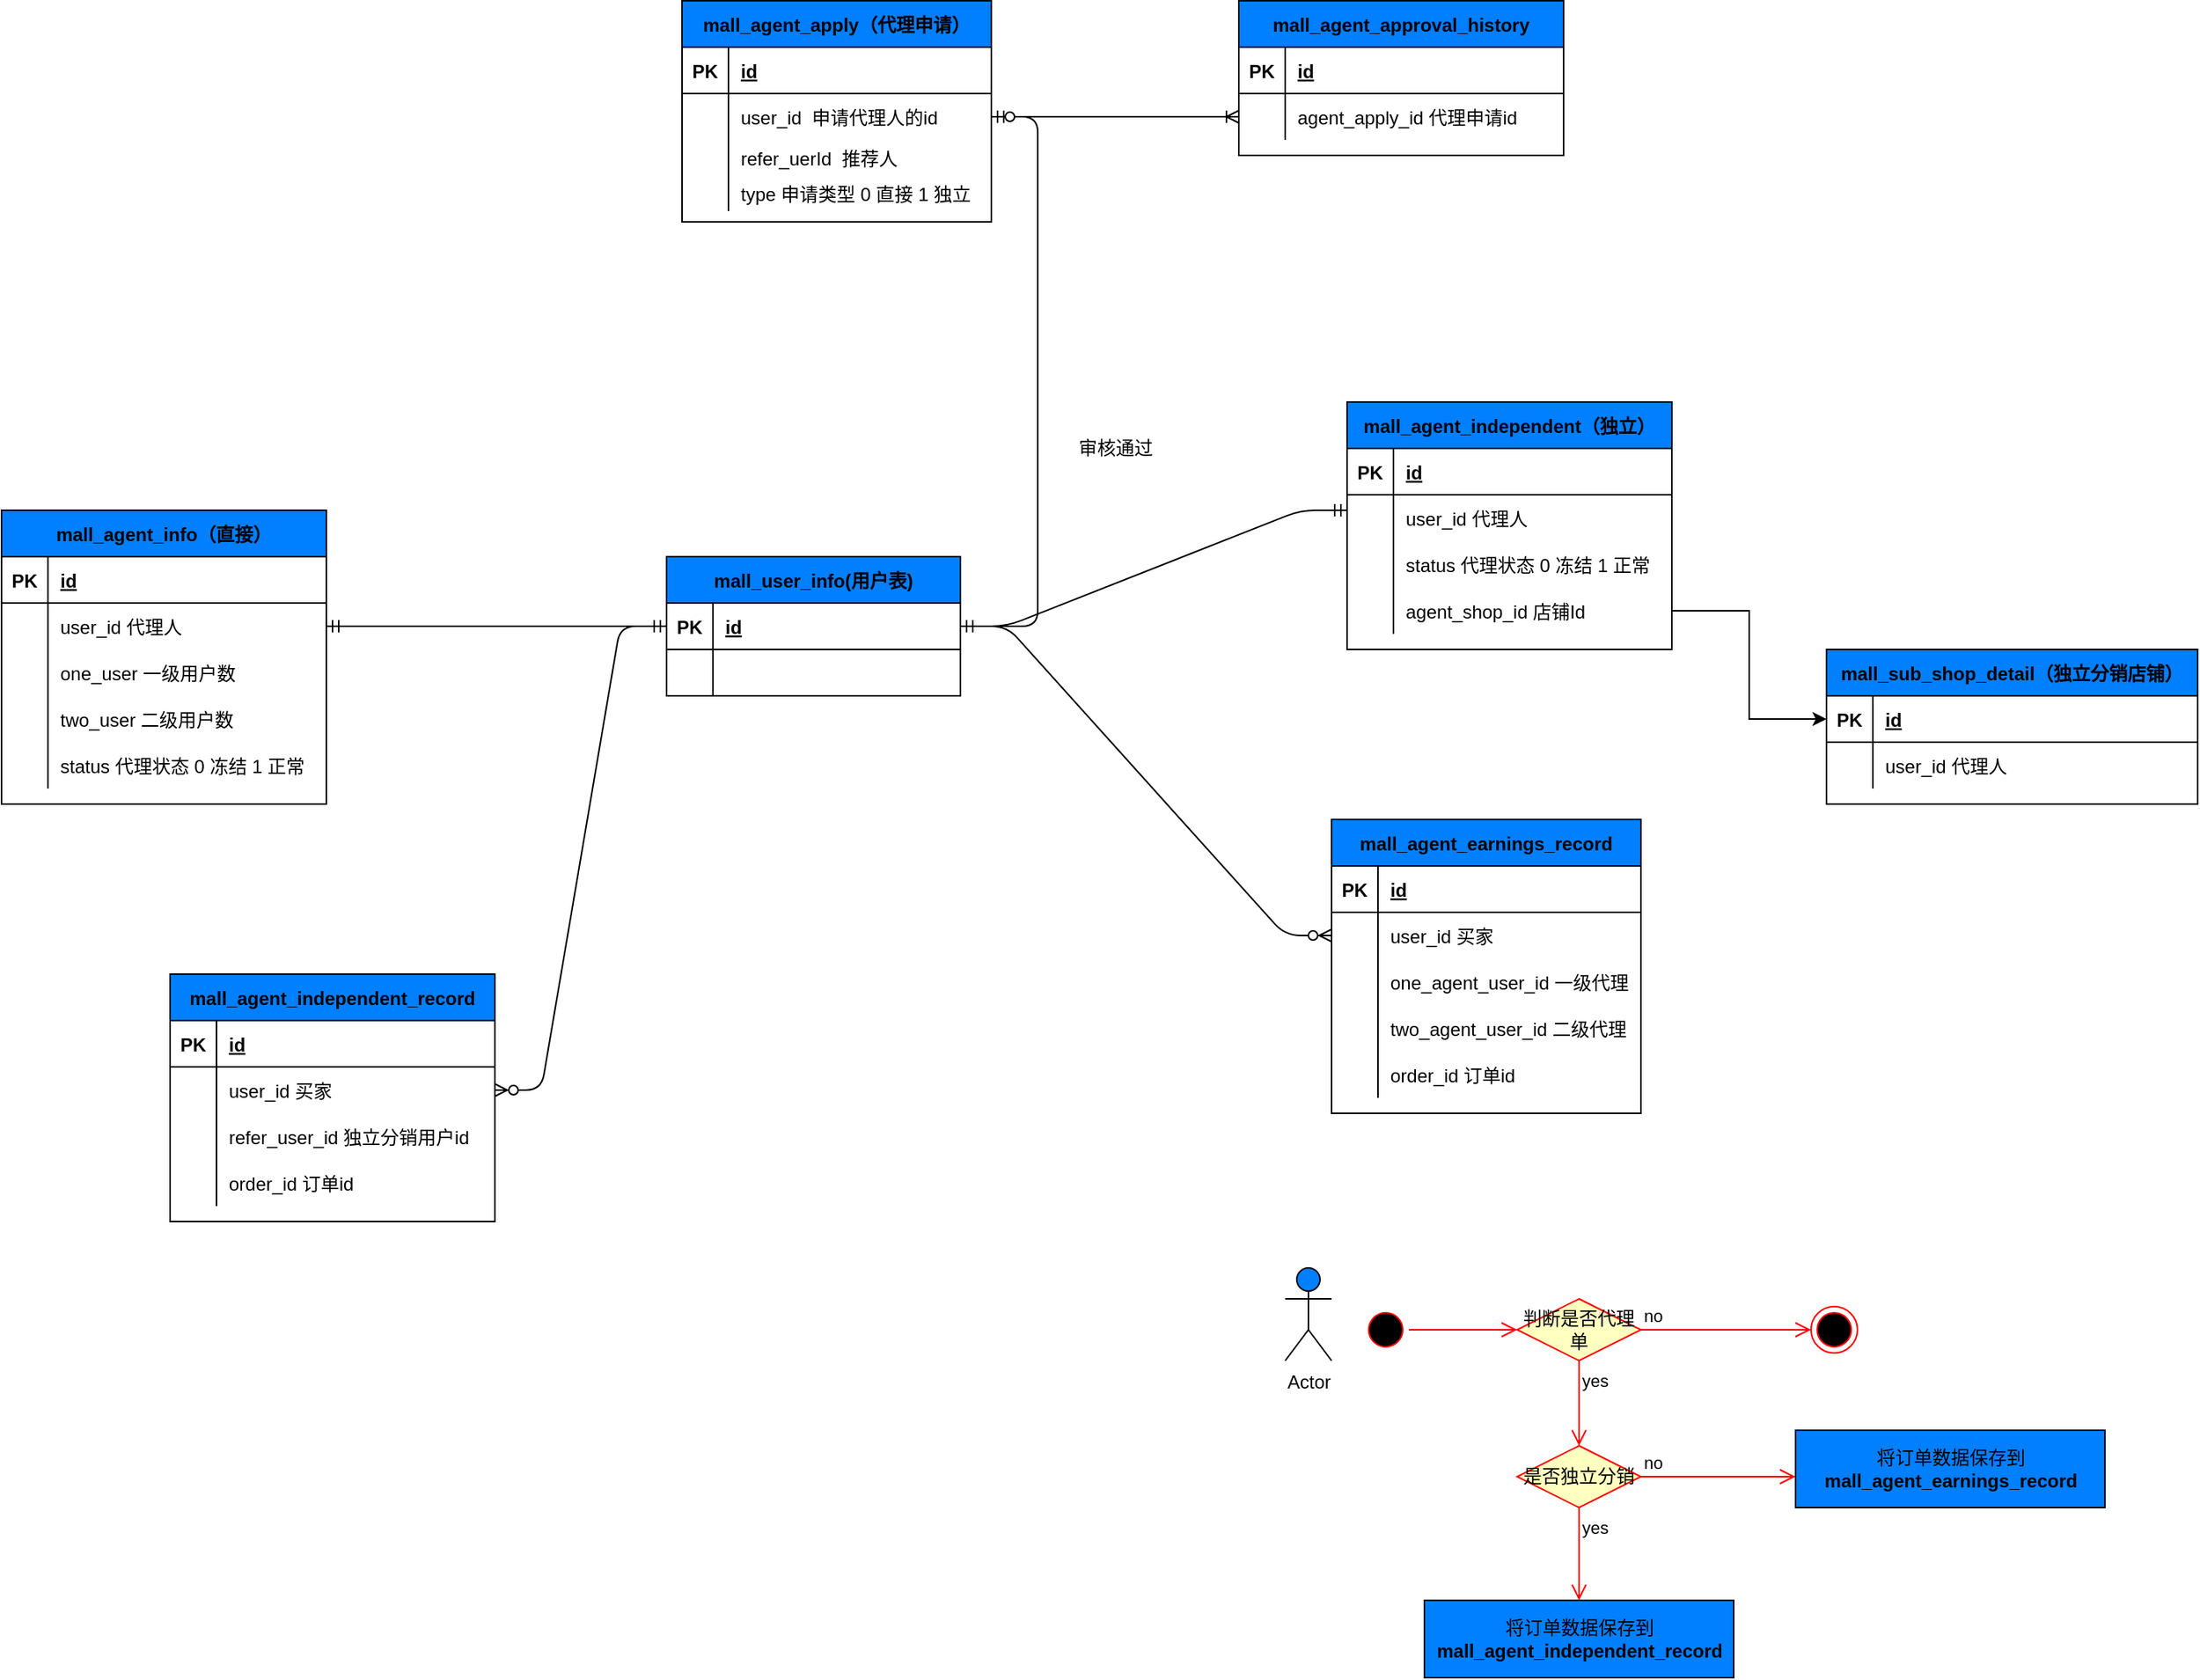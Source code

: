<mxfile version="14.2.5" type="github">
  <diagram id="4r9hvT9p2KtW1Z8WkQpQ" name="Page-1">
    <mxGraphModel dx="867" dy="737" grid="1" gridSize="10" guides="1" tooltips="1" connect="1" arrows="1" fold="1" page="1" pageScale="1" pageWidth="827" pageHeight="1169" math="0" shadow="0">
      <root>
        <mxCell id="0" />
        <mxCell id="1" parent="0" />
        <mxCell id="OjrGZWiavvONDlh6qy8l-2" value="mall_user_info(用户表)" style="shape=table;startSize=30;container=1;collapsible=1;childLayout=tableLayout;fixedRows=1;rowLines=0;fontStyle=1;align=center;resizeLast=1;fillColor=#007FFF;" vertex="1" parent="1">
          <mxGeometry x="630" y="410" width="190" height="90" as="geometry" />
        </mxCell>
        <mxCell id="OjrGZWiavvONDlh6qy8l-3" value="" style="shape=partialRectangle;collapsible=0;dropTarget=0;pointerEvents=0;fillColor=none;top=0;left=0;bottom=1;right=0;points=[[0,0.5],[1,0.5]];portConstraint=eastwest;" vertex="1" parent="OjrGZWiavvONDlh6qy8l-2">
          <mxGeometry y="30" width="190" height="30" as="geometry" />
        </mxCell>
        <mxCell id="OjrGZWiavvONDlh6qy8l-4" value="PK" style="shape=partialRectangle;connectable=0;fillColor=none;top=0;left=0;bottom=0;right=0;fontStyle=1;overflow=hidden;" vertex="1" parent="OjrGZWiavvONDlh6qy8l-3">
          <mxGeometry width="30" height="30" as="geometry" />
        </mxCell>
        <mxCell id="OjrGZWiavvONDlh6qy8l-5" value="id" style="shape=partialRectangle;connectable=0;fillColor=none;top=0;left=0;bottom=0;right=0;align=left;spacingLeft=6;fontStyle=5;overflow=hidden;" vertex="1" parent="OjrGZWiavvONDlh6qy8l-3">
          <mxGeometry x="30" width="160" height="30" as="geometry" />
        </mxCell>
        <mxCell id="OjrGZWiavvONDlh6qy8l-6" value="" style="shape=partialRectangle;collapsible=0;dropTarget=0;pointerEvents=0;fillColor=none;top=0;left=0;bottom=0;right=0;points=[[0,0.5],[1,0.5]];portConstraint=eastwest;" vertex="1" parent="OjrGZWiavvONDlh6qy8l-2">
          <mxGeometry y="60" width="190" height="30" as="geometry" />
        </mxCell>
        <mxCell id="OjrGZWiavvONDlh6qy8l-7" value="" style="shape=partialRectangle;connectable=0;fillColor=none;top=0;left=0;bottom=0;right=0;editable=1;overflow=hidden;" vertex="1" parent="OjrGZWiavvONDlh6qy8l-6">
          <mxGeometry width="30" height="30" as="geometry" />
        </mxCell>
        <mxCell id="OjrGZWiavvONDlh6qy8l-8" value="" style="shape=partialRectangle;connectable=0;fillColor=none;top=0;left=0;bottom=0;right=0;align=left;spacingLeft=6;overflow=hidden;" vertex="1" parent="OjrGZWiavvONDlh6qy8l-6">
          <mxGeometry x="30" width="160" height="30" as="geometry" />
        </mxCell>
        <mxCell id="OjrGZWiavvONDlh6qy8l-36" value="mall_agent_apply（代理申请）" style="shape=table;startSize=30;container=1;collapsible=1;childLayout=tableLayout;fixedRows=1;rowLines=0;fontStyle=1;align=center;resizeLast=1;fillColor=#007FFF;" vertex="1" parent="1">
          <mxGeometry x="640" y="50.5" width="200" height="143" as="geometry" />
        </mxCell>
        <mxCell id="OjrGZWiavvONDlh6qy8l-37" value="" style="shape=partialRectangle;collapsible=0;dropTarget=0;pointerEvents=0;fillColor=none;top=0;left=0;bottom=1;right=0;points=[[0,0.5],[1,0.5]];portConstraint=eastwest;" vertex="1" parent="OjrGZWiavvONDlh6qy8l-36">
          <mxGeometry y="30" width="200" height="30" as="geometry" />
        </mxCell>
        <mxCell id="OjrGZWiavvONDlh6qy8l-38" value="PK" style="shape=partialRectangle;connectable=0;fillColor=none;top=0;left=0;bottom=0;right=0;fontStyle=1;overflow=hidden;" vertex="1" parent="OjrGZWiavvONDlh6qy8l-37">
          <mxGeometry width="30" height="30" as="geometry" />
        </mxCell>
        <mxCell id="OjrGZWiavvONDlh6qy8l-39" value="id" style="shape=partialRectangle;connectable=0;fillColor=none;top=0;left=0;bottom=0;right=0;align=left;spacingLeft=6;fontStyle=5;overflow=hidden;" vertex="1" parent="OjrGZWiavvONDlh6qy8l-37">
          <mxGeometry x="30" width="170" height="30" as="geometry" />
        </mxCell>
        <mxCell id="OjrGZWiavvONDlh6qy8l-40" value="" style="shape=partialRectangle;collapsible=0;dropTarget=0;pointerEvents=0;fillColor=none;top=0;left=0;bottom=0;right=0;points=[[0,0.5],[1,0.5]];portConstraint=eastwest;" vertex="1" parent="OjrGZWiavvONDlh6qy8l-36">
          <mxGeometry y="60" width="200" height="30" as="geometry" />
        </mxCell>
        <mxCell id="OjrGZWiavvONDlh6qy8l-41" value="" style="shape=partialRectangle;connectable=0;fillColor=none;top=0;left=0;bottom=0;right=0;editable=1;overflow=hidden;" vertex="1" parent="OjrGZWiavvONDlh6qy8l-40">
          <mxGeometry width="30" height="30" as="geometry" />
        </mxCell>
        <mxCell id="OjrGZWiavvONDlh6qy8l-42" value="user_id  申请代理人的id" style="shape=partialRectangle;connectable=0;fillColor=none;top=0;left=0;bottom=0;right=0;align=left;spacingLeft=6;overflow=hidden;" vertex="1" parent="OjrGZWiavvONDlh6qy8l-40">
          <mxGeometry x="30" width="170" height="30" as="geometry" />
        </mxCell>
        <mxCell id="OjrGZWiavvONDlh6qy8l-43" value="" style="shape=partialRectangle;collapsible=0;dropTarget=0;pointerEvents=0;fillColor=none;top=0;left=0;bottom=0;right=0;points=[[0,0.5],[1,0.5]];portConstraint=eastwest;" vertex="1" parent="OjrGZWiavvONDlh6qy8l-36">
          <mxGeometry y="90" width="200" height="23" as="geometry" />
        </mxCell>
        <mxCell id="OjrGZWiavvONDlh6qy8l-44" value="" style="shape=partialRectangle;connectable=0;fillColor=none;top=0;left=0;bottom=0;right=0;editable=1;overflow=hidden;" vertex="1" parent="OjrGZWiavvONDlh6qy8l-43">
          <mxGeometry width="30" height="23" as="geometry" />
        </mxCell>
        <mxCell id="OjrGZWiavvONDlh6qy8l-45" value="refer_uerId  推荐人" style="shape=partialRectangle;connectable=0;fillColor=none;top=0;left=0;bottom=0;right=0;align=left;spacingLeft=6;overflow=hidden;" vertex="1" parent="OjrGZWiavvONDlh6qy8l-43">
          <mxGeometry x="30" width="170" height="23" as="geometry" />
        </mxCell>
        <mxCell id="OjrGZWiavvONDlh6qy8l-68" value="" style="shape=partialRectangle;collapsible=0;dropTarget=0;pointerEvents=0;fillColor=none;top=0;left=0;bottom=0;right=0;points=[[0,0.5],[1,0.5]];portConstraint=eastwest;" vertex="1" parent="OjrGZWiavvONDlh6qy8l-36">
          <mxGeometry y="113" width="200" height="23" as="geometry" />
        </mxCell>
        <mxCell id="OjrGZWiavvONDlh6qy8l-69" value="" style="shape=partialRectangle;connectable=0;fillColor=none;top=0;left=0;bottom=0;right=0;editable=1;overflow=hidden;" vertex="1" parent="OjrGZWiavvONDlh6qy8l-68">
          <mxGeometry width="30" height="23" as="geometry" />
        </mxCell>
        <mxCell id="OjrGZWiavvONDlh6qy8l-70" value="type 申请类型 0 直接 1 独立" style="shape=partialRectangle;connectable=0;fillColor=none;top=0;left=0;bottom=0;right=0;align=left;spacingLeft=6;overflow=hidden;" vertex="1" parent="OjrGZWiavvONDlh6qy8l-68">
          <mxGeometry x="30" width="170" height="23" as="geometry" />
        </mxCell>
        <mxCell id="OjrGZWiavvONDlh6qy8l-55" value="mall_agent_info（直接）" style="shape=table;startSize=30;container=1;collapsible=1;childLayout=tableLayout;fixedRows=1;rowLines=0;fontStyle=1;align=center;resizeLast=1;fillColor=#007FFF;" vertex="1" parent="1">
          <mxGeometry x="200" y="380" width="210" height="190" as="geometry" />
        </mxCell>
        <mxCell id="OjrGZWiavvONDlh6qy8l-56" value="" style="shape=partialRectangle;collapsible=0;dropTarget=0;pointerEvents=0;fillColor=none;top=0;left=0;bottom=1;right=0;points=[[0,0.5],[1,0.5]];portConstraint=eastwest;" vertex="1" parent="OjrGZWiavvONDlh6qy8l-55">
          <mxGeometry y="30" width="210" height="30" as="geometry" />
        </mxCell>
        <mxCell id="OjrGZWiavvONDlh6qy8l-57" value="PK" style="shape=partialRectangle;connectable=0;fillColor=none;top=0;left=0;bottom=0;right=0;fontStyle=1;overflow=hidden;" vertex="1" parent="OjrGZWiavvONDlh6qy8l-56">
          <mxGeometry width="30" height="30" as="geometry" />
        </mxCell>
        <mxCell id="OjrGZWiavvONDlh6qy8l-58" value="id" style="shape=partialRectangle;connectable=0;fillColor=none;top=0;left=0;bottom=0;right=0;align=left;spacingLeft=6;fontStyle=5;overflow=hidden;" vertex="1" parent="OjrGZWiavvONDlh6qy8l-56">
          <mxGeometry x="30" width="180" height="30" as="geometry" />
        </mxCell>
        <mxCell id="OjrGZWiavvONDlh6qy8l-59" value="" style="shape=partialRectangle;collapsible=0;dropTarget=0;pointerEvents=0;fillColor=none;top=0;left=0;bottom=0;right=0;points=[[0,0.5],[1,0.5]];portConstraint=eastwest;" vertex="1" parent="OjrGZWiavvONDlh6qy8l-55">
          <mxGeometry y="60" width="210" height="30" as="geometry" />
        </mxCell>
        <mxCell id="OjrGZWiavvONDlh6qy8l-60" value="" style="shape=partialRectangle;connectable=0;fillColor=none;top=0;left=0;bottom=0;right=0;editable=1;overflow=hidden;" vertex="1" parent="OjrGZWiavvONDlh6qy8l-59">
          <mxGeometry width="30" height="30" as="geometry" />
        </mxCell>
        <mxCell id="OjrGZWiavvONDlh6qy8l-61" value="user_id 代理人" style="shape=partialRectangle;connectable=0;fillColor=none;top=0;left=0;bottom=0;right=0;align=left;spacingLeft=6;overflow=hidden;" vertex="1" parent="OjrGZWiavvONDlh6qy8l-59">
          <mxGeometry x="30" width="180" height="30" as="geometry" />
        </mxCell>
        <mxCell id="OjrGZWiavvONDlh6qy8l-62" value="" style="shape=partialRectangle;collapsible=0;dropTarget=0;pointerEvents=0;fillColor=none;top=0;left=0;bottom=0;right=0;points=[[0,0.5],[1,0.5]];portConstraint=eastwest;" vertex="1" parent="OjrGZWiavvONDlh6qy8l-55">
          <mxGeometry y="90" width="210" height="30" as="geometry" />
        </mxCell>
        <mxCell id="OjrGZWiavvONDlh6qy8l-63" value="" style="shape=partialRectangle;connectable=0;fillColor=none;top=0;left=0;bottom=0;right=0;editable=1;overflow=hidden;" vertex="1" parent="OjrGZWiavvONDlh6qy8l-62">
          <mxGeometry width="30" height="30" as="geometry" />
        </mxCell>
        <mxCell id="OjrGZWiavvONDlh6qy8l-64" value="one_user 一级用户数" style="shape=partialRectangle;connectable=0;fillColor=none;top=0;left=0;bottom=0;right=0;align=left;spacingLeft=6;overflow=hidden;" vertex="1" parent="OjrGZWiavvONDlh6qy8l-62">
          <mxGeometry x="30" width="180" height="30" as="geometry" />
        </mxCell>
        <mxCell id="OjrGZWiavvONDlh6qy8l-65" value="" style="shape=partialRectangle;collapsible=0;dropTarget=0;pointerEvents=0;fillColor=none;top=0;left=0;bottom=0;right=0;points=[[0,0.5],[1,0.5]];portConstraint=eastwest;" vertex="1" parent="OjrGZWiavvONDlh6qy8l-55">
          <mxGeometry y="120" width="210" height="30" as="geometry" />
        </mxCell>
        <mxCell id="OjrGZWiavvONDlh6qy8l-66" value="" style="shape=partialRectangle;connectable=0;fillColor=none;top=0;left=0;bottom=0;right=0;editable=1;overflow=hidden;" vertex="1" parent="OjrGZWiavvONDlh6qy8l-65">
          <mxGeometry width="30" height="30" as="geometry" />
        </mxCell>
        <mxCell id="OjrGZWiavvONDlh6qy8l-67" value="two_user 二级用户数" style="shape=partialRectangle;connectable=0;fillColor=none;top=0;left=0;bottom=0;right=0;align=left;spacingLeft=6;overflow=hidden;" vertex="1" parent="OjrGZWiavvONDlh6qy8l-65">
          <mxGeometry x="30" width="180" height="30" as="geometry" />
        </mxCell>
        <mxCell id="OjrGZWiavvONDlh6qy8l-71" value="" style="shape=partialRectangle;collapsible=0;dropTarget=0;pointerEvents=0;fillColor=none;top=0;left=0;bottom=0;right=0;points=[[0,0.5],[1,0.5]];portConstraint=eastwest;" vertex="1" parent="OjrGZWiavvONDlh6qy8l-55">
          <mxGeometry y="150" width="210" height="30" as="geometry" />
        </mxCell>
        <mxCell id="OjrGZWiavvONDlh6qy8l-72" value="" style="shape=partialRectangle;connectable=0;fillColor=none;top=0;left=0;bottom=0;right=0;editable=1;overflow=hidden;" vertex="1" parent="OjrGZWiavvONDlh6qy8l-71">
          <mxGeometry width="30" height="30" as="geometry" />
        </mxCell>
        <mxCell id="OjrGZWiavvONDlh6qy8l-73" value="status 代理状态 0 冻结 1 正常" style="shape=partialRectangle;connectable=0;fillColor=none;top=0;left=0;bottom=0;right=0;align=left;spacingLeft=6;overflow=hidden;" vertex="1" parent="OjrGZWiavvONDlh6qy8l-71">
          <mxGeometry x="30" width="180" height="30" as="geometry" />
        </mxCell>
        <mxCell id="OjrGZWiavvONDlh6qy8l-79" value="mall_agent_independent（独立）" style="shape=table;startSize=30;container=1;collapsible=1;childLayout=tableLayout;fixedRows=1;rowLines=0;fontStyle=1;align=center;resizeLast=1;fillColor=#007FFF;" vertex="1" parent="1">
          <mxGeometry x="1070" y="310" width="210" height="160" as="geometry" />
        </mxCell>
        <mxCell id="OjrGZWiavvONDlh6qy8l-80" value="" style="shape=partialRectangle;collapsible=0;dropTarget=0;pointerEvents=0;fillColor=none;top=0;left=0;bottom=1;right=0;points=[[0,0.5],[1,0.5]];portConstraint=eastwest;" vertex="1" parent="OjrGZWiavvONDlh6qy8l-79">
          <mxGeometry y="30" width="210" height="30" as="geometry" />
        </mxCell>
        <mxCell id="OjrGZWiavvONDlh6qy8l-81" value="PK" style="shape=partialRectangle;connectable=0;fillColor=none;top=0;left=0;bottom=0;right=0;fontStyle=1;overflow=hidden;" vertex="1" parent="OjrGZWiavvONDlh6qy8l-80">
          <mxGeometry width="30" height="30" as="geometry" />
        </mxCell>
        <mxCell id="OjrGZWiavvONDlh6qy8l-82" value="id" style="shape=partialRectangle;connectable=0;fillColor=none;top=0;left=0;bottom=0;right=0;align=left;spacingLeft=6;fontStyle=5;overflow=hidden;" vertex="1" parent="OjrGZWiavvONDlh6qy8l-80">
          <mxGeometry x="30" width="180" height="30" as="geometry" />
        </mxCell>
        <mxCell id="OjrGZWiavvONDlh6qy8l-83" value="" style="shape=partialRectangle;collapsible=0;dropTarget=0;pointerEvents=0;fillColor=none;top=0;left=0;bottom=0;right=0;points=[[0,0.5],[1,0.5]];portConstraint=eastwest;" vertex="1" parent="OjrGZWiavvONDlh6qy8l-79">
          <mxGeometry y="60" width="210" height="30" as="geometry" />
        </mxCell>
        <mxCell id="OjrGZWiavvONDlh6qy8l-84" value="" style="shape=partialRectangle;connectable=0;fillColor=none;top=0;left=0;bottom=0;right=0;editable=1;overflow=hidden;" vertex="1" parent="OjrGZWiavvONDlh6qy8l-83">
          <mxGeometry width="30" height="30" as="geometry" />
        </mxCell>
        <mxCell id="OjrGZWiavvONDlh6qy8l-85" value="user_id 代理人" style="shape=partialRectangle;connectable=0;fillColor=none;top=0;left=0;bottom=0;right=0;align=left;spacingLeft=6;overflow=hidden;" vertex="1" parent="OjrGZWiavvONDlh6qy8l-83">
          <mxGeometry x="30" width="180" height="30" as="geometry" />
        </mxCell>
        <mxCell id="OjrGZWiavvONDlh6qy8l-92" value="" style="shape=partialRectangle;collapsible=0;dropTarget=0;pointerEvents=0;fillColor=none;top=0;left=0;bottom=0;right=0;points=[[0,0.5],[1,0.5]];portConstraint=eastwest;" vertex="1" parent="OjrGZWiavvONDlh6qy8l-79">
          <mxGeometry y="90" width="210" height="30" as="geometry" />
        </mxCell>
        <mxCell id="OjrGZWiavvONDlh6qy8l-93" value="" style="shape=partialRectangle;connectable=0;fillColor=none;top=0;left=0;bottom=0;right=0;editable=1;overflow=hidden;" vertex="1" parent="OjrGZWiavvONDlh6qy8l-92">
          <mxGeometry width="30" height="30" as="geometry" />
        </mxCell>
        <mxCell id="OjrGZWiavvONDlh6qy8l-94" value="status 代理状态 0 冻结 1 正常" style="shape=partialRectangle;connectable=0;fillColor=none;top=0;left=0;bottom=0;right=0;align=left;spacingLeft=6;overflow=hidden;" vertex="1" parent="OjrGZWiavvONDlh6qy8l-92">
          <mxGeometry x="30" width="180" height="30" as="geometry" />
        </mxCell>
        <mxCell id="OjrGZWiavvONDlh6qy8l-95" value="" style="shape=partialRectangle;collapsible=0;dropTarget=0;pointerEvents=0;fillColor=none;top=0;left=0;bottom=0;right=0;points=[[0,0.5],[1,0.5]];portConstraint=eastwest;" vertex="1" parent="OjrGZWiavvONDlh6qy8l-79">
          <mxGeometry y="120" width="210" height="30" as="geometry" />
        </mxCell>
        <mxCell id="OjrGZWiavvONDlh6qy8l-96" value="" style="shape=partialRectangle;connectable=0;fillColor=none;top=0;left=0;bottom=0;right=0;editable=1;overflow=hidden;" vertex="1" parent="OjrGZWiavvONDlh6qy8l-95">
          <mxGeometry width="30" height="30" as="geometry" />
        </mxCell>
        <mxCell id="OjrGZWiavvONDlh6qy8l-97" value="agent_shop_id 店铺Id" style="shape=partialRectangle;connectable=0;fillColor=none;top=0;left=0;bottom=0;right=0;align=left;spacingLeft=6;overflow=hidden;" vertex="1" parent="OjrGZWiavvONDlh6qy8l-95">
          <mxGeometry x="30" width="180" height="30" as="geometry" />
        </mxCell>
        <mxCell id="OjrGZWiavvONDlh6qy8l-101" value="审核通过" style="text;html=1;align=center;verticalAlign=middle;resizable=0;points=[];autosize=1;" vertex="1" parent="1">
          <mxGeometry x="890" y="330" width="60" height="20" as="geometry" />
        </mxCell>
        <mxCell id="OjrGZWiavvONDlh6qy8l-102" value="mall_agent_earnings_record" style="shape=table;startSize=30;container=1;collapsible=1;childLayout=tableLayout;fixedRows=1;rowLines=0;fontStyle=1;align=center;resizeLast=1;fillColor=#007FFF;" vertex="1" parent="1">
          <mxGeometry x="1060" y="580" width="200" height="190" as="geometry" />
        </mxCell>
        <mxCell id="OjrGZWiavvONDlh6qy8l-103" value="" style="shape=partialRectangle;collapsible=0;dropTarget=0;pointerEvents=0;fillColor=none;top=0;left=0;bottom=1;right=0;points=[[0,0.5],[1,0.5]];portConstraint=eastwest;" vertex="1" parent="OjrGZWiavvONDlh6qy8l-102">
          <mxGeometry y="30" width="200" height="30" as="geometry" />
        </mxCell>
        <mxCell id="OjrGZWiavvONDlh6qy8l-104" value="PK" style="shape=partialRectangle;connectable=0;fillColor=none;top=0;left=0;bottom=0;right=0;fontStyle=1;overflow=hidden;" vertex="1" parent="OjrGZWiavvONDlh6qy8l-103">
          <mxGeometry width="30" height="30" as="geometry" />
        </mxCell>
        <mxCell id="OjrGZWiavvONDlh6qy8l-105" value="id" style="shape=partialRectangle;connectable=0;fillColor=none;top=0;left=0;bottom=0;right=0;align=left;spacingLeft=6;fontStyle=5;overflow=hidden;" vertex="1" parent="OjrGZWiavvONDlh6qy8l-103">
          <mxGeometry x="30" width="170" height="30" as="geometry" />
        </mxCell>
        <mxCell id="OjrGZWiavvONDlh6qy8l-106" value="" style="shape=partialRectangle;collapsible=0;dropTarget=0;pointerEvents=0;fillColor=none;top=0;left=0;bottom=0;right=0;points=[[0,0.5],[1,0.5]];portConstraint=eastwest;" vertex="1" parent="OjrGZWiavvONDlh6qy8l-102">
          <mxGeometry y="60" width="200" height="30" as="geometry" />
        </mxCell>
        <mxCell id="OjrGZWiavvONDlh6qy8l-107" value="" style="shape=partialRectangle;connectable=0;fillColor=none;top=0;left=0;bottom=0;right=0;editable=1;overflow=hidden;" vertex="1" parent="OjrGZWiavvONDlh6qy8l-106">
          <mxGeometry width="30" height="30" as="geometry" />
        </mxCell>
        <mxCell id="OjrGZWiavvONDlh6qy8l-108" value="user_id 买家" style="shape=partialRectangle;connectable=0;fillColor=none;top=0;left=0;bottom=0;right=0;align=left;spacingLeft=6;overflow=hidden;" vertex="1" parent="OjrGZWiavvONDlh6qy8l-106">
          <mxGeometry x="30" width="170" height="30" as="geometry" />
        </mxCell>
        <mxCell id="OjrGZWiavvONDlh6qy8l-109" value="" style="shape=partialRectangle;collapsible=0;dropTarget=0;pointerEvents=0;fillColor=none;top=0;left=0;bottom=0;right=0;points=[[0,0.5],[1,0.5]];portConstraint=eastwest;" vertex="1" parent="OjrGZWiavvONDlh6qy8l-102">
          <mxGeometry y="90" width="200" height="30" as="geometry" />
        </mxCell>
        <mxCell id="OjrGZWiavvONDlh6qy8l-110" value="" style="shape=partialRectangle;connectable=0;fillColor=none;top=0;left=0;bottom=0;right=0;editable=1;overflow=hidden;" vertex="1" parent="OjrGZWiavvONDlh6qy8l-109">
          <mxGeometry width="30" height="30" as="geometry" />
        </mxCell>
        <mxCell id="OjrGZWiavvONDlh6qy8l-111" value="one_agent_user_id 一级代理" style="shape=partialRectangle;connectable=0;fillColor=none;top=0;left=0;bottom=0;right=0;align=left;spacingLeft=6;overflow=hidden;" vertex="1" parent="OjrGZWiavvONDlh6qy8l-109">
          <mxGeometry x="30" width="170" height="30" as="geometry" />
        </mxCell>
        <mxCell id="OjrGZWiavvONDlh6qy8l-112" value="" style="shape=partialRectangle;collapsible=0;dropTarget=0;pointerEvents=0;fillColor=none;top=0;left=0;bottom=0;right=0;points=[[0,0.5],[1,0.5]];portConstraint=eastwest;" vertex="1" parent="OjrGZWiavvONDlh6qy8l-102">
          <mxGeometry y="120" width="200" height="30" as="geometry" />
        </mxCell>
        <mxCell id="OjrGZWiavvONDlh6qy8l-113" value="" style="shape=partialRectangle;connectable=0;fillColor=none;top=0;left=0;bottom=0;right=0;editable=1;overflow=hidden;" vertex="1" parent="OjrGZWiavvONDlh6qy8l-112">
          <mxGeometry width="30" height="30" as="geometry" />
        </mxCell>
        <mxCell id="OjrGZWiavvONDlh6qy8l-114" value="two_agent_user_id 二级代理" style="shape=partialRectangle;connectable=0;fillColor=none;top=0;left=0;bottom=0;right=0;align=left;spacingLeft=6;overflow=hidden;" vertex="1" parent="OjrGZWiavvONDlh6qy8l-112">
          <mxGeometry x="30" width="170" height="30" as="geometry" />
        </mxCell>
        <mxCell id="OjrGZWiavvONDlh6qy8l-115" value="" style="shape=partialRectangle;collapsible=0;dropTarget=0;pointerEvents=0;fillColor=none;top=0;left=0;bottom=0;right=0;points=[[0,0.5],[1,0.5]];portConstraint=eastwest;" vertex="1" parent="OjrGZWiavvONDlh6qy8l-102">
          <mxGeometry y="150" width="200" height="30" as="geometry" />
        </mxCell>
        <mxCell id="OjrGZWiavvONDlh6qy8l-116" value="" style="shape=partialRectangle;connectable=0;fillColor=none;top=0;left=0;bottom=0;right=0;editable=1;overflow=hidden;" vertex="1" parent="OjrGZWiavvONDlh6qy8l-115">
          <mxGeometry width="30" height="30" as="geometry" />
        </mxCell>
        <mxCell id="OjrGZWiavvONDlh6qy8l-117" value="order_id 订单id" style="shape=partialRectangle;connectable=0;fillColor=none;top=0;left=0;bottom=0;right=0;align=left;spacingLeft=6;overflow=hidden;" vertex="1" parent="OjrGZWiavvONDlh6qy8l-115">
          <mxGeometry x="30" width="170" height="30" as="geometry" />
        </mxCell>
        <mxCell id="OjrGZWiavvONDlh6qy8l-118" value="mall_agent_independent_record" style="shape=table;startSize=30;container=1;collapsible=1;childLayout=tableLayout;fixedRows=1;rowLines=0;fontStyle=1;align=center;resizeLast=1;fillColor=#007FFF;" vertex="1" parent="1">
          <mxGeometry x="309" y="680" width="210" height="160" as="geometry" />
        </mxCell>
        <mxCell id="OjrGZWiavvONDlh6qy8l-119" value="" style="shape=partialRectangle;collapsible=0;dropTarget=0;pointerEvents=0;fillColor=none;top=0;left=0;bottom=1;right=0;points=[[0,0.5],[1,0.5]];portConstraint=eastwest;" vertex="1" parent="OjrGZWiavvONDlh6qy8l-118">
          <mxGeometry y="30" width="210" height="30" as="geometry" />
        </mxCell>
        <mxCell id="OjrGZWiavvONDlh6qy8l-120" value="PK" style="shape=partialRectangle;connectable=0;fillColor=none;top=0;left=0;bottom=0;right=0;fontStyle=1;overflow=hidden;" vertex="1" parent="OjrGZWiavvONDlh6qy8l-119">
          <mxGeometry width="30" height="30" as="geometry" />
        </mxCell>
        <mxCell id="OjrGZWiavvONDlh6qy8l-121" value="id" style="shape=partialRectangle;connectable=0;fillColor=none;top=0;left=0;bottom=0;right=0;align=left;spacingLeft=6;fontStyle=5;overflow=hidden;" vertex="1" parent="OjrGZWiavvONDlh6qy8l-119">
          <mxGeometry x="30" width="180" height="30" as="geometry" />
        </mxCell>
        <mxCell id="OjrGZWiavvONDlh6qy8l-122" value="" style="shape=partialRectangle;collapsible=0;dropTarget=0;pointerEvents=0;fillColor=none;top=0;left=0;bottom=0;right=0;points=[[0,0.5],[1,0.5]];portConstraint=eastwest;" vertex="1" parent="OjrGZWiavvONDlh6qy8l-118">
          <mxGeometry y="60" width="210" height="30" as="geometry" />
        </mxCell>
        <mxCell id="OjrGZWiavvONDlh6qy8l-123" value="" style="shape=partialRectangle;connectable=0;fillColor=none;top=0;left=0;bottom=0;right=0;editable=1;overflow=hidden;" vertex="1" parent="OjrGZWiavvONDlh6qy8l-122">
          <mxGeometry width="30" height="30" as="geometry" />
        </mxCell>
        <mxCell id="OjrGZWiavvONDlh6qy8l-124" value="user_id 买家" style="shape=partialRectangle;connectable=0;fillColor=none;top=0;left=0;bottom=0;right=0;align=left;spacingLeft=6;overflow=hidden;" vertex="1" parent="OjrGZWiavvONDlh6qy8l-122">
          <mxGeometry x="30" width="180" height="30" as="geometry" />
        </mxCell>
        <mxCell id="OjrGZWiavvONDlh6qy8l-128" value="" style="shape=partialRectangle;collapsible=0;dropTarget=0;pointerEvents=0;fillColor=none;top=0;left=0;bottom=0;right=0;points=[[0,0.5],[1,0.5]];portConstraint=eastwest;" vertex="1" parent="OjrGZWiavvONDlh6qy8l-118">
          <mxGeometry y="90" width="210" height="30" as="geometry" />
        </mxCell>
        <mxCell id="OjrGZWiavvONDlh6qy8l-129" value="" style="shape=partialRectangle;connectable=0;fillColor=none;top=0;left=0;bottom=0;right=0;editable=1;overflow=hidden;" vertex="1" parent="OjrGZWiavvONDlh6qy8l-128">
          <mxGeometry width="30" height="30" as="geometry" />
        </mxCell>
        <mxCell id="OjrGZWiavvONDlh6qy8l-130" value="refer_user_id 独立分销用户id" style="shape=partialRectangle;connectable=0;fillColor=none;top=0;left=0;bottom=0;right=0;align=left;spacingLeft=6;overflow=hidden;" vertex="1" parent="OjrGZWiavvONDlh6qy8l-128">
          <mxGeometry x="30" width="180" height="30" as="geometry" />
        </mxCell>
        <mxCell id="OjrGZWiavvONDlh6qy8l-131" value="" style="shape=partialRectangle;collapsible=0;dropTarget=0;pointerEvents=0;fillColor=none;top=0;left=0;bottom=0;right=0;points=[[0,0.5],[1,0.5]];portConstraint=eastwest;" vertex="1" parent="OjrGZWiavvONDlh6qy8l-118">
          <mxGeometry y="120" width="210" height="30" as="geometry" />
        </mxCell>
        <mxCell id="OjrGZWiavvONDlh6qy8l-132" value="" style="shape=partialRectangle;connectable=0;fillColor=none;top=0;left=0;bottom=0;right=0;editable=1;overflow=hidden;" vertex="1" parent="OjrGZWiavvONDlh6qy8l-131">
          <mxGeometry width="30" height="30" as="geometry" />
        </mxCell>
        <mxCell id="OjrGZWiavvONDlh6qy8l-133" value="order_id 订单id" style="shape=partialRectangle;connectable=0;fillColor=none;top=0;left=0;bottom=0;right=0;align=left;spacingLeft=6;overflow=hidden;" vertex="1" parent="OjrGZWiavvONDlh6qy8l-131">
          <mxGeometry x="30" width="180" height="30" as="geometry" />
        </mxCell>
        <mxCell id="OjrGZWiavvONDlh6qy8l-134" value="mall_agent_approval_history" style="shape=table;startSize=30;container=1;collapsible=1;childLayout=tableLayout;fixedRows=1;rowLines=0;fontStyle=1;align=center;resizeLast=1;fillColor=#007FFF;" vertex="1" parent="1">
          <mxGeometry x="1000" y="50.5" width="210" height="100" as="geometry" />
        </mxCell>
        <mxCell id="OjrGZWiavvONDlh6qy8l-135" value="" style="shape=partialRectangle;collapsible=0;dropTarget=0;pointerEvents=0;fillColor=none;top=0;left=0;bottom=1;right=0;points=[[0,0.5],[1,0.5]];portConstraint=eastwest;" vertex="1" parent="OjrGZWiavvONDlh6qy8l-134">
          <mxGeometry y="30" width="210" height="30" as="geometry" />
        </mxCell>
        <mxCell id="OjrGZWiavvONDlh6qy8l-136" value="PK" style="shape=partialRectangle;connectable=0;fillColor=none;top=0;left=0;bottom=0;right=0;fontStyle=1;overflow=hidden;" vertex="1" parent="OjrGZWiavvONDlh6qy8l-135">
          <mxGeometry width="30" height="30" as="geometry" />
        </mxCell>
        <mxCell id="OjrGZWiavvONDlh6qy8l-137" value="id" style="shape=partialRectangle;connectable=0;fillColor=none;top=0;left=0;bottom=0;right=0;align=left;spacingLeft=6;fontStyle=5;overflow=hidden;" vertex="1" parent="OjrGZWiavvONDlh6qy8l-135">
          <mxGeometry x="30" width="180" height="30" as="geometry" />
        </mxCell>
        <mxCell id="OjrGZWiavvONDlh6qy8l-138" value="" style="shape=partialRectangle;collapsible=0;dropTarget=0;pointerEvents=0;fillColor=none;top=0;left=0;bottom=0;right=0;points=[[0,0.5],[1,0.5]];portConstraint=eastwest;" vertex="1" parent="OjrGZWiavvONDlh6qy8l-134">
          <mxGeometry y="60" width="210" height="30" as="geometry" />
        </mxCell>
        <mxCell id="OjrGZWiavvONDlh6qy8l-139" value="" style="shape=partialRectangle;connectable=0;fillColor=none;top=0;left=0;bottom=0;right=0;editable=1;overflow=hidden;" vertex="1" parent="OjrGZWiavvONDlh6qy8l-138">
          <mxGeometry width="30" height="30" as="geometry" />
        </mxCell>
        <mxCell id="OjrGZWiavvONDlh6qy8l-140" value="agent_apply_id 代理申请id" style="shape=partialRectangle;connectable=0;fillColor=none;top=0;left=0;bottom=0;right=0;align=left;spacingLeft=6;overflow=hidden;" vertex="1" parent="OjrGZWiavvONDlh6qy8l-138">
          <mxGeometry x="30" width="180" height="30" as="geometry" />
        </mxCell>
        <mxCell id="OjrGZWiavvONDlh6qy8l-156" value="mall_sub_shop_detail（独立分销店铺）" style="shape=table;startSize=30;container=1;collapsible=1;childLayout=tableLayout;fixedRows=1;rowLines=0;fontStyle=1;align=center;resizeLast=1;fillColor=#007FFF;" vertex="1" parent="1">
          <mxGeometry x="1380" y="470" width="240" height="100" as="geometry" />
        </mxCell>
        <mxCell id="OjrGZWiavvONDlh6qy8l-157" value="" style="shape=partialRectangle;collapsible=0;dropTarget=0;pointerEvents=0;fillColor=none;top=0;left=0;bottom=1;right=0;points=[[0,0.5],[1,0.5]];portConstraint=eastwest;" vertex="1" parent="OjrGZWiavvONDlh6qy8l-156">
          <mxGeometry y="30" width="240" height="30" as="geometry" />
        </mxCell>
        <mxCell id="OjrGZWiavvONDlh6qy8l-158" value="PK" style="shape=partialRectangle;connectable=0;fillColor=none;top=0;left=0;bottom=0;right=0;fontStyle=1;overflow=hidden;" vertex="1" parent="OjrGZWiavvONDlh6qy8l-157">
          <mxGeometry width="30" height="30" as="geometry" />
        </mxCell>
        <mxCell id="OjrGZWiavvONDlh6qy8l-159" value="id" style="shape=partialRectangle;connectable=0;fillColor=none;top=0;left=0;bottom=0;right=0;align=left;spacingLeft=6;fontStyle=5;overflow=hidden;" vertex="1" parent="OjrGZWiavvONDlh6qy8l-157">
          <mxGeometry x="30" width="210" height="30" as="geometry" />
        </mxCell>
        <mxCell id="OjrGZWiavvONDlh6qy8l-160" value="" style="shape=partialRectangle;collapsible=0;dropTarget=0;pointerEvents=0;fillColor=none;top=0;left=0;bottom=0;right=0;points=[[0,0.5],[1,0.5]];portConstraint=eastwest;" vertex="1" parent="OjrGZWiavvONDlh6qy8l-156">
          <mxGeometry y="60" width="240" height="30" as="geometry" />
        </mxCell>
        <mxCell id="OjrGZWiavvONDlh6qy8l-161" value="" style="shape=partialRectangle;connectable=0;fillColor=none;top=0;left=0;bottom=0;right=0;editable=1;overflow=hidden;" vertex="1" parent="OjrGZWiavvONDlh6qy8l-160">
          <mxGeometry width="30" height="30" as="geometry" />
        </mxCell>
        <mxCell id="OjrGZWiavvONDlh6qy8l-162" value="user_id 代理人" style="shape=partialRectangle;connectable=0;fillColor=none;top=0;left=0;bottom=0;right=0;align=left;spacingLeft=6;overflow=hidden;" vertex="1" parent="OjrGZWiavvONDlh6qy8l-160">
          <mxGeometry x="30" width="210" height="30" as="geometry" />
        </mxCell>
        <mxCell id="OjrGZWiavvONDlh6qy8l-169" style="edgeStyle=orthogonalEdgeStyle;rounded=0;orthogonalLoop=1;jettySize=auto;html=1;entryX=0;entryY=0.5;entryDx=0;entryDy=0;" edge="1" parent="1" source="OjrGZWiavvONDlh6qy8l-95" target="OjrGZWiavvONDlh6qy8l-157">
          <mxGeometry relative="1" as="geometry" />
        </mxCell>
        <mxCell id="OjrGZWiavvONDlh6qy8l-181" value="Actor" style="shape=umlActor;verticalLabelPosition=bottom;verticalAlign=top;html=1;fillColor=#007FFF;" vertex="1" parent="1">
          <mxGeometry x="1030" y="870" width="30" height="60" as="geometry" />
        </mxCell>
        <mxCell id="OjrGZWiavvONDlh6qy8l-182" value="" style="ellipse;html=1;shape=startState;fillColor=#000000;strokeColor=#ff0000;" vertex="1" parent="1">
          <mxGeometry x="1080" y="895" width="30" height="30" as="geometry" />
        </mxCell>
        <mxCell id="OjrGZWiavvONDlh6qy8l-183" value="" style="edgeStyle=orthogonalEdgeStyle;html=1;verticalAlign=bottom;endArrow=open;endSize=8;strokeColor=#ff0000;" edge="1" source="OjrGZWiavvONDlh6qy8l-182" parent="1">
          <mxGeometry relative="1" as="geometry">
            <mxPoint x="1180" y="910" as="targetPoint" />
          </mxGeometry>
        </mxCell>
        <mxCell id="OjrGZWiavvONDlh6qy8l-186" value="判断是否代理单" style="rhombus;whiteSpace=wrap;html=1;fillColor=#ffffc0;strokeColor=#ff0000;" vertex="1" parent="1">
          <mxGeometry x="1180" y="890" width="80" height="40" as="geometry" />
        </mxCell>
        <mxCell id="OjrGZWiavvONDlh6qy8l-187" value="no" style="edgeStyle=orthogonalEdgeStyle;html=1;align=left;verticalAlign=bottom;endArrow=open;endSize=8;strokeColor=#ff0000;" edge="1" source="OjrGZWiavvONDlh6qy8l-186" parent="1">
          <mxGeometry x="-1" relative="1" as="geometry">
            <mxPoint x="1370" y="910" as="targetPoint" />
          </mxGeometry>
        </mxCell>
        <mxCell id="OjrGZWiavvONDlh6qy8l-188" value="yes" style="edgeStyle=orthogonalEdgeStyle;html=1;align=left;verticalAlign=top;endArrow=open;endSize=8;strokeColor=#ff0000;" edge="1" source="OjrGZWiavvONDlh6qy8l-186" parent="1">
          <mxGeometry x="-1" relative="1" as="geometry">
            <mxPoint x="1220" y="985" as="targetPoint" />
            <Array as="points">
              <mxPoint x="1220" y="975" />
              <mxPoint x="1220" y="975" />
            </Array>
          </mxGeometry>
        </mxCell>
        <mxCell id="OjrGZWiavvONDlh6qy8l-189" value="" style="ellipse;html=1;shape=endState;fillColor=#000000;strokeColor=#ff0000;" vertex="1" parent="1">
          <mxGeometry x="1370" y="895" width="30" height="30" as="geometry" />
        </mxCell>
        <mxCell id="OjrGZWiavvONDlh6qy8l-193" value="是否独立分销" style="rhombus;whiteSpace=wrap;html=1;fillColor=#ffffc0;strokeColor=#ff0000;" vertex="1" parent="1">
          <mxGeometry x="1180" y="985" width="80" height="40" as="geometry" />
        </mxCell>
        <mxCell id="OjrGZWiavvONDlh6qy8l-194" value="no" style="edgeStyle=orthogonalEdgeStyle;html=1;align=left;verticalAlign=bottom;endArrow=open;endSize=8;strokeColor=#ff0000;" edge="1" source="OjrGZWiavvONDlh6qy8l-193" parent="1">
          <mxGeometry x="-1" relative="1" as="geometry">
            <mxPoint x="1360" y="1005" as="targetPoint" />
          </mxGeometry>
        </mxCell>
        <mxCell id="OjrGZWiavvONDlh6qy8l-195" value="yes" style="edgeStyle=orthogonalEdgeStyle;html=1;align=left;verticalAlign=top;endArrow=open;endSize=8;strokeColor=#ff0000;" edge="1" source="OjrGZWiavvONDlh6qy8l-193" parent="1">
          <mxGeometry x="-1" relative="1" as="geometry">
            <mxPoint x="1220" y="1085" as="targetPoint" />
          </mxGeometry>
        </mxCell>
        <mxCell id="OjrGZWiavvONDlh6qy8l-196" value="将订单数据保存到&lt;br&gt;&lt;span style=&quot;font-weight: 700&quot;&gt;mall_agent_independent_record&lt;/span&gt;" style="html=1;fillColor=#007FFF;align=center;" vertex="1" parent="1">
          <mxGeometry x="1120" y="1085" width="200" height="50" as="geometry" />
        </mxCell>
        <mxCell id="OjrGZWiavvONDlh6qy8l-197" value="将订单数据保存到&lt;br&gt;&lt;span style=&quot;font-weight: 700&quot;&gt;mall_agent_earnings_record&lt;/span&gt;" style="html=1;fillColor=#007FFF;align=center;" vertex="1" parent="1">
          <mxGeometry x="1360" y="975" width="200" height="50" as="geometry" />
        </mxCell>
        <mxCell id="OjrGZWiavvONDlh6qy8l-209" value="" style="edgeStyle=entityRelationEdgeStyle;fontSize=12;html=1;endArrow=ERmandOne;startArrow=ERmandOne;exitX=1;exitY=0.5;exitDx=0;exitDy=0;" edge="1" parent="1" source="OjrGZWiavvONDlh6qy8l-3">
          <mxGeometry width="100" height="100" relative="1" as="geometry">
            <mxPoint x="970" y="480" as="sourcePoint" />
            <mxPoint x="1070" y="380" as="targetPoint" />
          </mxGeometry>
        </mxCell>
        <mxCell id="OjrGZWiavvONDlh6qy8l-210" value="" style="edgeStyle=entityRelationEdgeStyle;fontSize=12;html=1;endArrow=ERmandOne;startArrow=ERmandOne;exitX=1;exitY=0.5;exitDx=0;exitDy=0;" edge="1" parent="1" source="OjrGZWiavvONDlh6qy8l-3" target="OjrGZWiavvONDlh6qy8l-40">
          <mxGeometry width="100" height="100" relative="1" as="geometry">
            <mxPoint x="810" y="660" as="sourcePoint" />
            <mxPoint x="910" y="560" as="targetPoint" />
          </mxGeometry>
        </mxCell>
        <mxCell id="OjrGZWiavvONDlh6qy8l-211" value="" style="edgeStyle=entityRelationEdgeStyle;fontSize=12;html=1;endArrow=ERoneToMany;startArrow=ERzeroToOne;exitX=1;exitY=0.5;exitDx=0;exitDy=0;entryX=0;entryY=0.5;entryDx=0;entryDy=0;" edge="1" parent="1" source="OjrGZWiavvONDlh6qy8l-40" target="OjrGZWiavvONDlh6qy8l-138">
          <mxGeometry width="100" height="100" relative="1" as="geometry">
            <mxPoint x="850" y="210" as="sourcePoint" />
            <mxPoint x="950" y="110" as="targetPoint" />
          </mxGeometry>
        </mxCell>
        <mxCell id="OjrGZWiavvONDlh6qy8l-212" value="" style="edgeStyle=entityRelationEdgeStyle;fontSize=12;html=1;endArrow=ERzeroToMany;startArrow=ERmandOne;entryX=0;entryY=0.5;entryDx=0;entryDy=0;exitX=1;exitY=0.5;exitDx=0;exitDy=0;" edge="1" parent="1" source="OjrGZWiavvONDlh6qy8l-3" target="OjrGZWiavvONDlh6qy8l-106">
          <mxGeometry width="100" height="100" relative="1" as="geometry">
            <mxPoint x="780" y="710" as="sourcePoint" />
            <mxPoint x="880" y="610" as="targetPoint" />
          </mxGeometry>
        </mxCell>
        <mxCell id="OjrGZWiavvONDlh6qy8l-213" value="" style="edgeStyle=entityRelationEdgeStyle;fontSize=12;html=1;endArrow=ERzeroToMany;startArrow=ERmandOne;exitX=0;exitY=0.5;exitDx=0;exitDy=0;" edge="1" parent="1" source="OjrGZWiavvONDlh6qy8l-3" target="OjrGZWiavvONDlh6qy8l-122">
          <mxGeometry width="100" height="100" relative="1" as="geometry">
            <mxPoint x="700" y="830" as="sourcePoint" />
            <mxPoint x="800" y="730" as="targetPoint" />
          </mxGeometry>
        </mxCell>
        <mxCell id="OjrGZWiavvONDlh6qy8l-214" value="" style="edgeStyle=entityRelationEdgeStyle;fontSize=12;html=1;endArrow=ERmandOne;startArrow=ERmandOne;" edge="1" parent="1" source="OjrGZWiavvONDlh6qy8l-59">
          <mxGeometry width="100" height="100" relative="1" as="geometry">
            <mxPoint x="500" y="510" as="sourcePoint" />
            <mxPoint x="630" y="455" as="targetPoint" />
          </mxGeometry>
        </mxCell>
      </root>
    </mxGraphModel>
  </diagram>
</mxfile>
